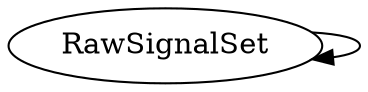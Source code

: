 /* Created by mdot for Matlab */
digraph m2html {
  RawSignalSet -> RawSignalSet;

  RawSignalSet [URL="RawSignalSet.html"];
}
